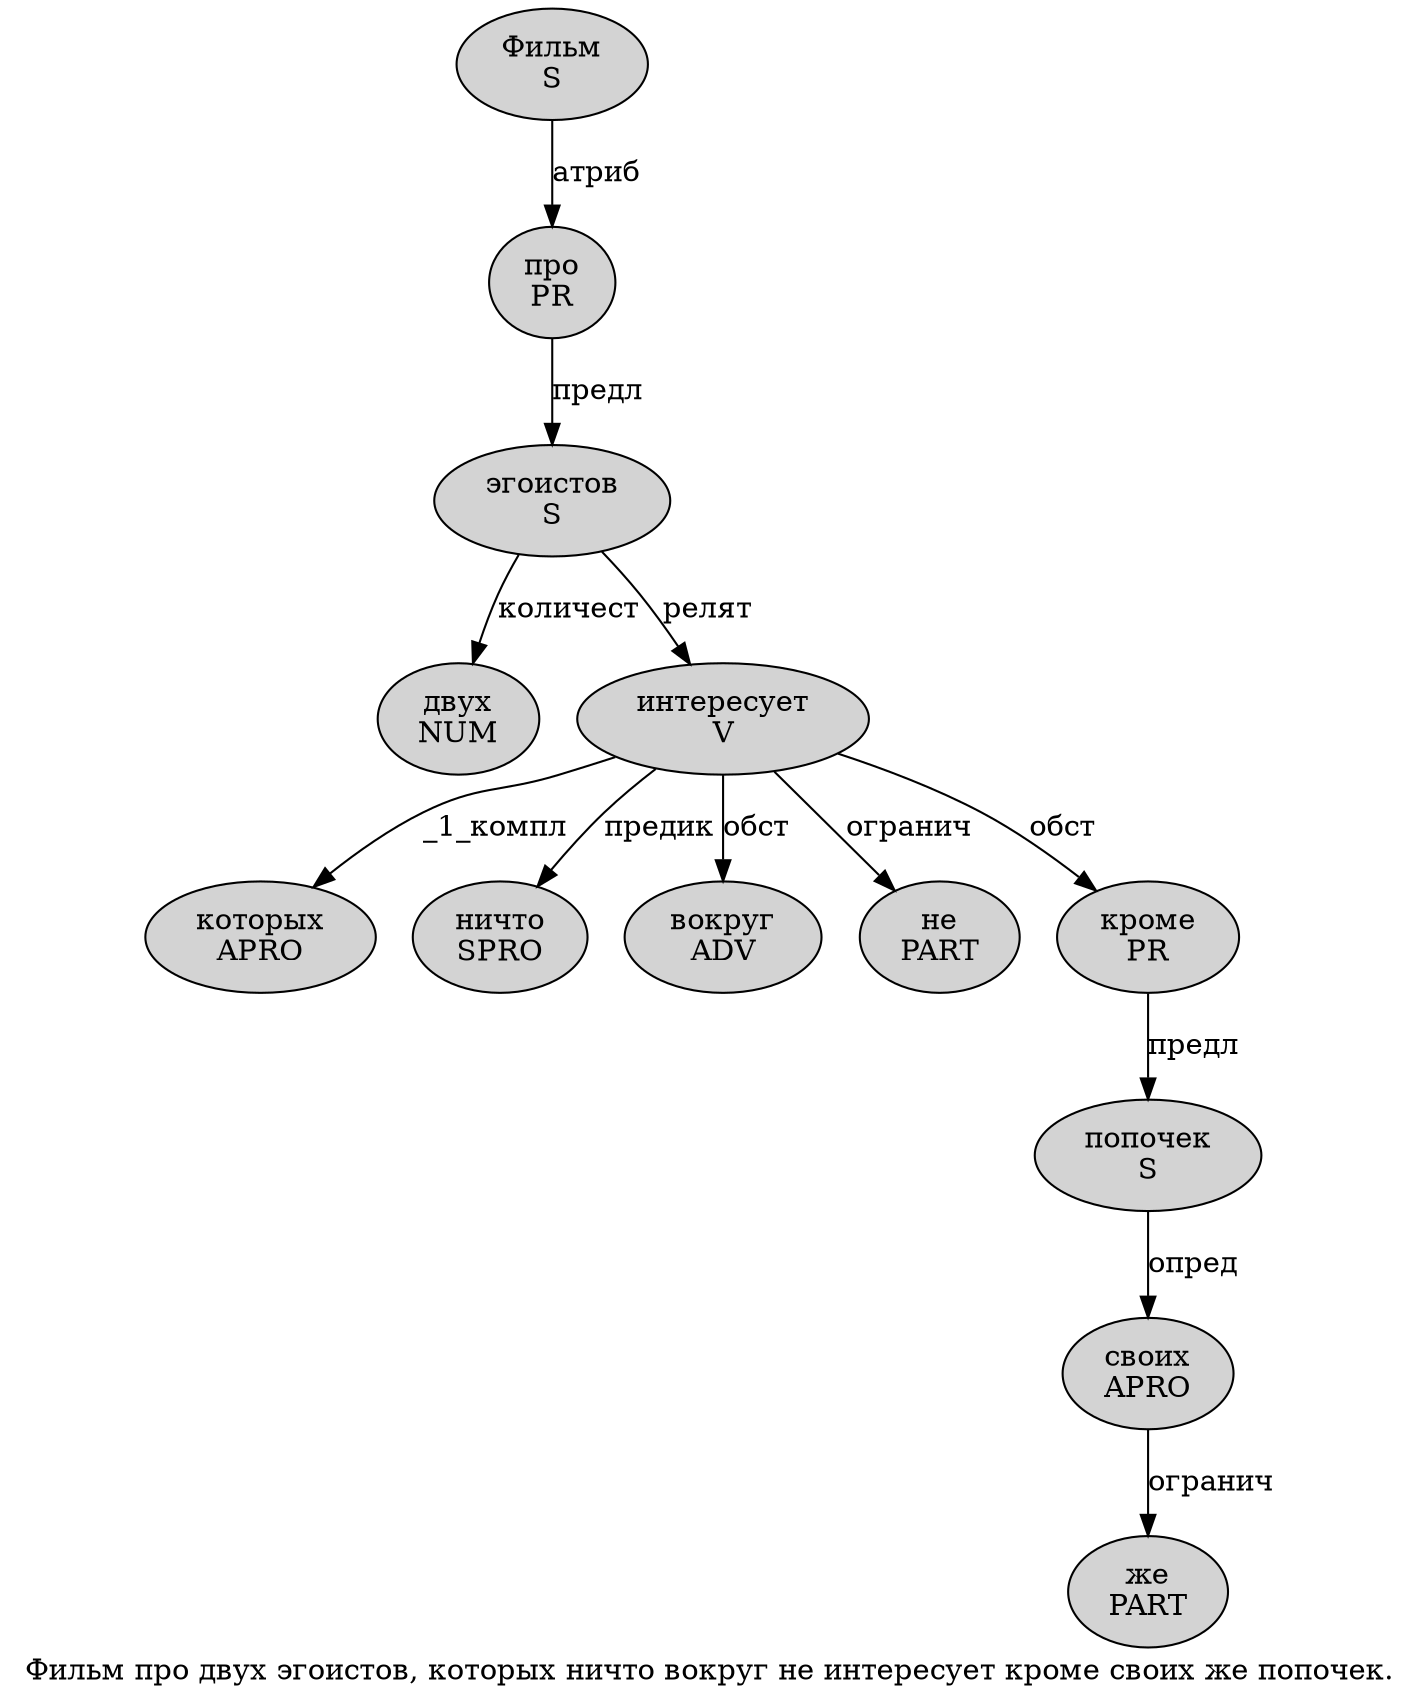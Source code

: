 digraph SENTENCE_3171 {
	graph [label="Фильм про двух эгоистов, которых ничто вокруг не интересует кроме своих же попочек."]
	node [style=filled]
		0 [label="Фильм
S" color="" fillcolor=lightgray penwidth=1 shape=ellipse]
		1 [label="про
PR" color="" fillcolor=lightgray penwidth=1 shape=ellipse]
		2 [label="двух
NUM" color="" fillcolor=lightgray penwidth=1 shape=ellipse]
		3 [label="эгоистов
S" color="" fillcolor=lightgray penwidth=1 shape=ellipse]
		5 [label="которых
APRO" color="" fillcolor=lightgray penwidth=1 shape=ellipse]
		6 [label="ничто
SPRO" color="" fillcolor=lightgray penwidth=1 shape=ellipse]
		7 [label="вокруг
ADV" color="" fillcolor=lightgray penwidth=1 shape=ellipse]
		8 [label="не
PART" color="" fillcolor=lightgray penwidth=1 shape=ellipse]
		9 [label="интересует
V" color="" fillcolor=lightgray penwidth=1 shape=ellipse]
		10 [label="кроме
PR" color="" fillcolor=lightgray penwidth=1 shape=ellipse]
		11 [label="своих
APRO" color="" fillcolor=lightgray penwidth=1 shape=ellipse]
		12 [label="же
PART" color="" fillcolor=lightgray penwidth=1 shape=ellipse]
		13 [label="попочек
S" color="" fillcolor=lightgray penwidth=1 shape=ellipse]
			10 -> 13 [label="предл"]
			11 -> 12 [label="огранич"]
			1 -> 3 [label="предл"]
			3 -> 2 [label="количест"]
			3 -> 9 [label="релят"]
			9 -> 5 [label="_1_компл"]
			9 -> 6 [label="предик"]
			9 -> 7 [label="обст"]
			9 -> 8 [label="огранич"]
			9 -> 10 [label="обст"]
			0 -> 1 [label="атриб"]
			13 -> 11 [label="опред"]
}